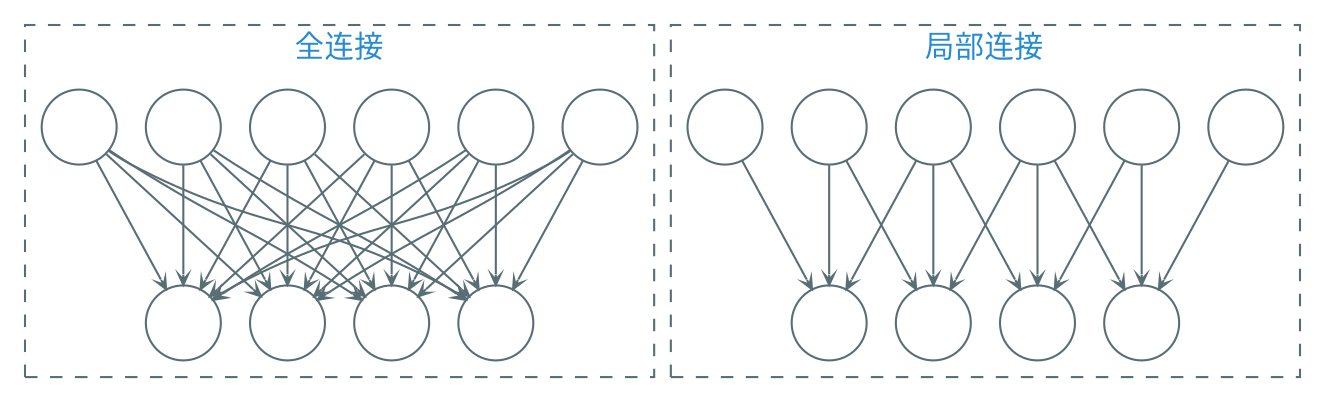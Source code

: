 digraph g {
    graph [nodesep=0.2, ranksep=0.8]
    rankdir=TB
    node [shape=circle color="#586e75" fontname="LXGWWenKai" fontcolor="#93a1a1" fontsize=16 label=""]
    edge [arrowhead=vee color="#586e75" fontname="LXGWWenKai" fontcolor="#268bd2" fontsize=12 arrowsize=0.5]
    bgcolor="transparent"

    subgraph cluster_1 {
        color="#586e75"
        fontcolor="#268bd2"
        fontname="LXGWWenKai"
        style="dashed"
        label="全连接"

        {11, 12, 13, 14, 15, 16} -> {21, 22, 23, 24}
    }

    subgraph cluster_2 {
        color="#586e75"
        fontcolor="#268bd2"
        fontname="LXGWWenKai"
        style="dashed"
        label="局部连接"

        {31, 32, 33} -> 41

        {32, 33, 34} -> 42

        {33, 34, 35} -> 43

        {34, 35, 36} -> 44

    }
}